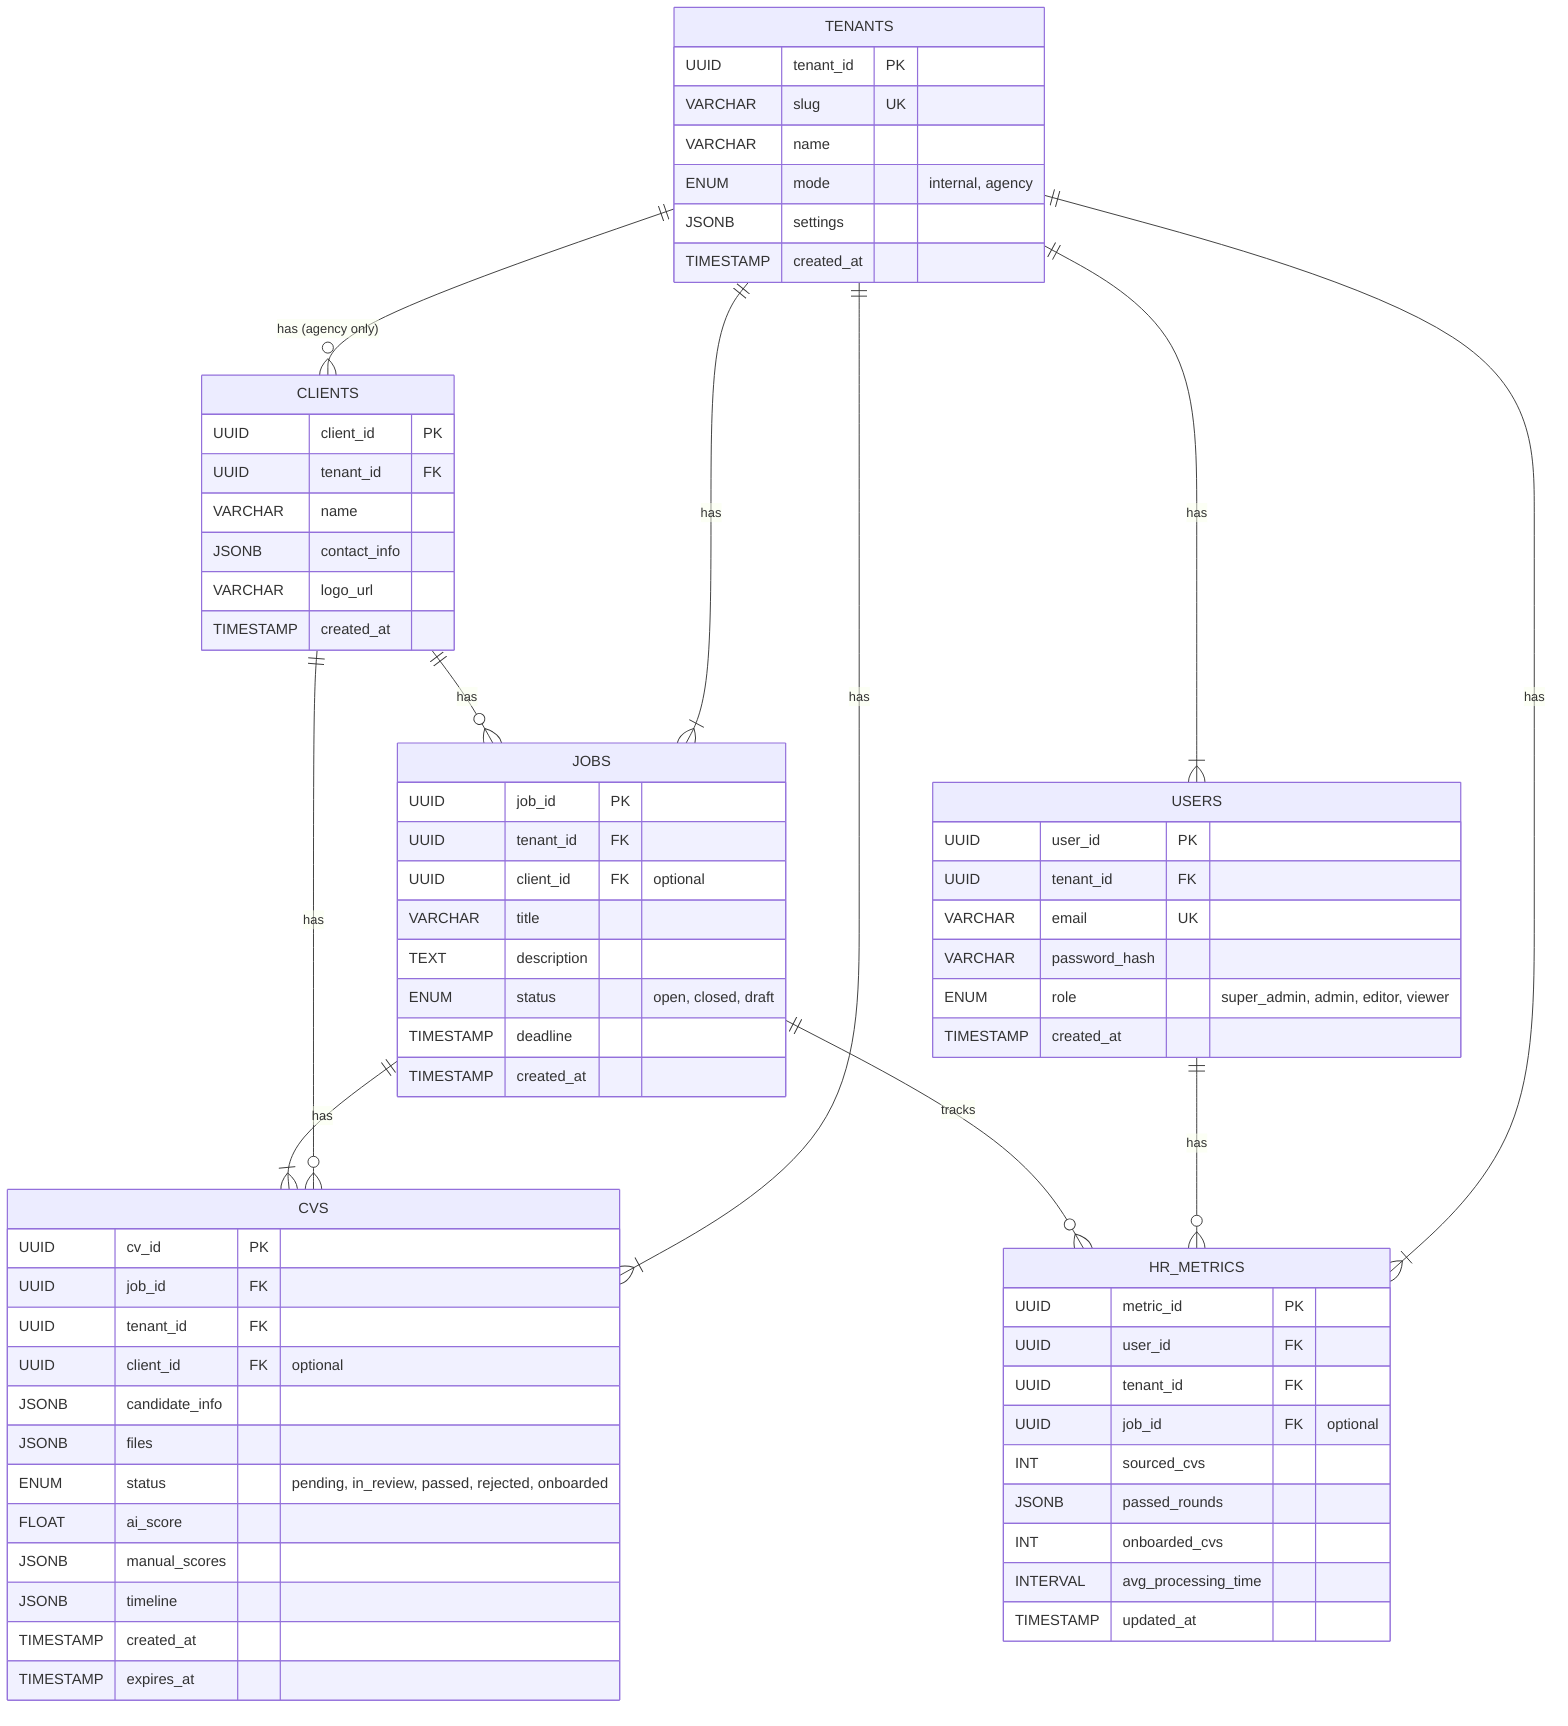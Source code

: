 erDiagram
    TENANTS {
        UUID tenant_id PK
        VARCHAR slug UK
        VARCHAR name
        ENUM mode "internal, agency"
        JSONB settings
        TIMESTAMP created_at
    }
    CLIENTS {
        UUID client_id PK
        UUID tenant_id FK
        VARCHAR name
        JSONB contact_info
        VARCHAR logo_url
        TIMESTAMP created_at
    }
    USERS {
        UUID user_id PK
        UUID tenant_id FK
        VARCHAR email UK
        VARCHAR password_hash
        ENUM role "super_admin, admin, editor, viewer"
        TIMESTAMP created_at
    }
    JOBS {
        UUID job_id PK
        UUID tenant_id FK
        UUID client_id FK "optional"
        VARCHAR title
        TEXT description
        ENUM status "open, closed, draft"
        TIMESTAMP deadline
        TIMESTAMP created_at
    }
    CVS {
        UUID cv_id PK
        UUID job_id FK
        UUID tenant_id FK
        UUID client_id FK "optional"
        JSONB candidate_info
        JSONB files
        ENUM status "pending, in_review, passed, rejected, onboarded"
        FLOAT ai_score
        JSONB manual_scores
        JSONB timeline
        TIMESTAMP created_at
        TIMESTAMP expires_at
    }
    HR_METRICS {
        UUID metric_id PK
        UUID user_id FK
        UUID tenant_id FK
        UUID job_id FK "optional"
        INT sourced_cvs
        JSONB passed_rounds
        INT onboarded_cvs
        INTERVAL avg_processing_time
        TIMESTAMP updated_at
    }

    TENANTS ||--o{ CLIENTS : "has (agency only)"
    TENANTS ||--|{ USERS : "has"
    TENANTS ||--|{ JOBS : "has"
    TENANTS ||--|{ CVS : "has"
    TENANTS ||--|{ HR_METRICS : "has"
    CLIENTS ||--o{ JOBS : "has"
    CLIENTS ||--o{ CVS : "has"
    USERS ||--o{ HR_METRICS : "has"
    JOBS ||--|{ CVS : "has"
    JOBS ||--o{ HR_METRICS : "tracks"
